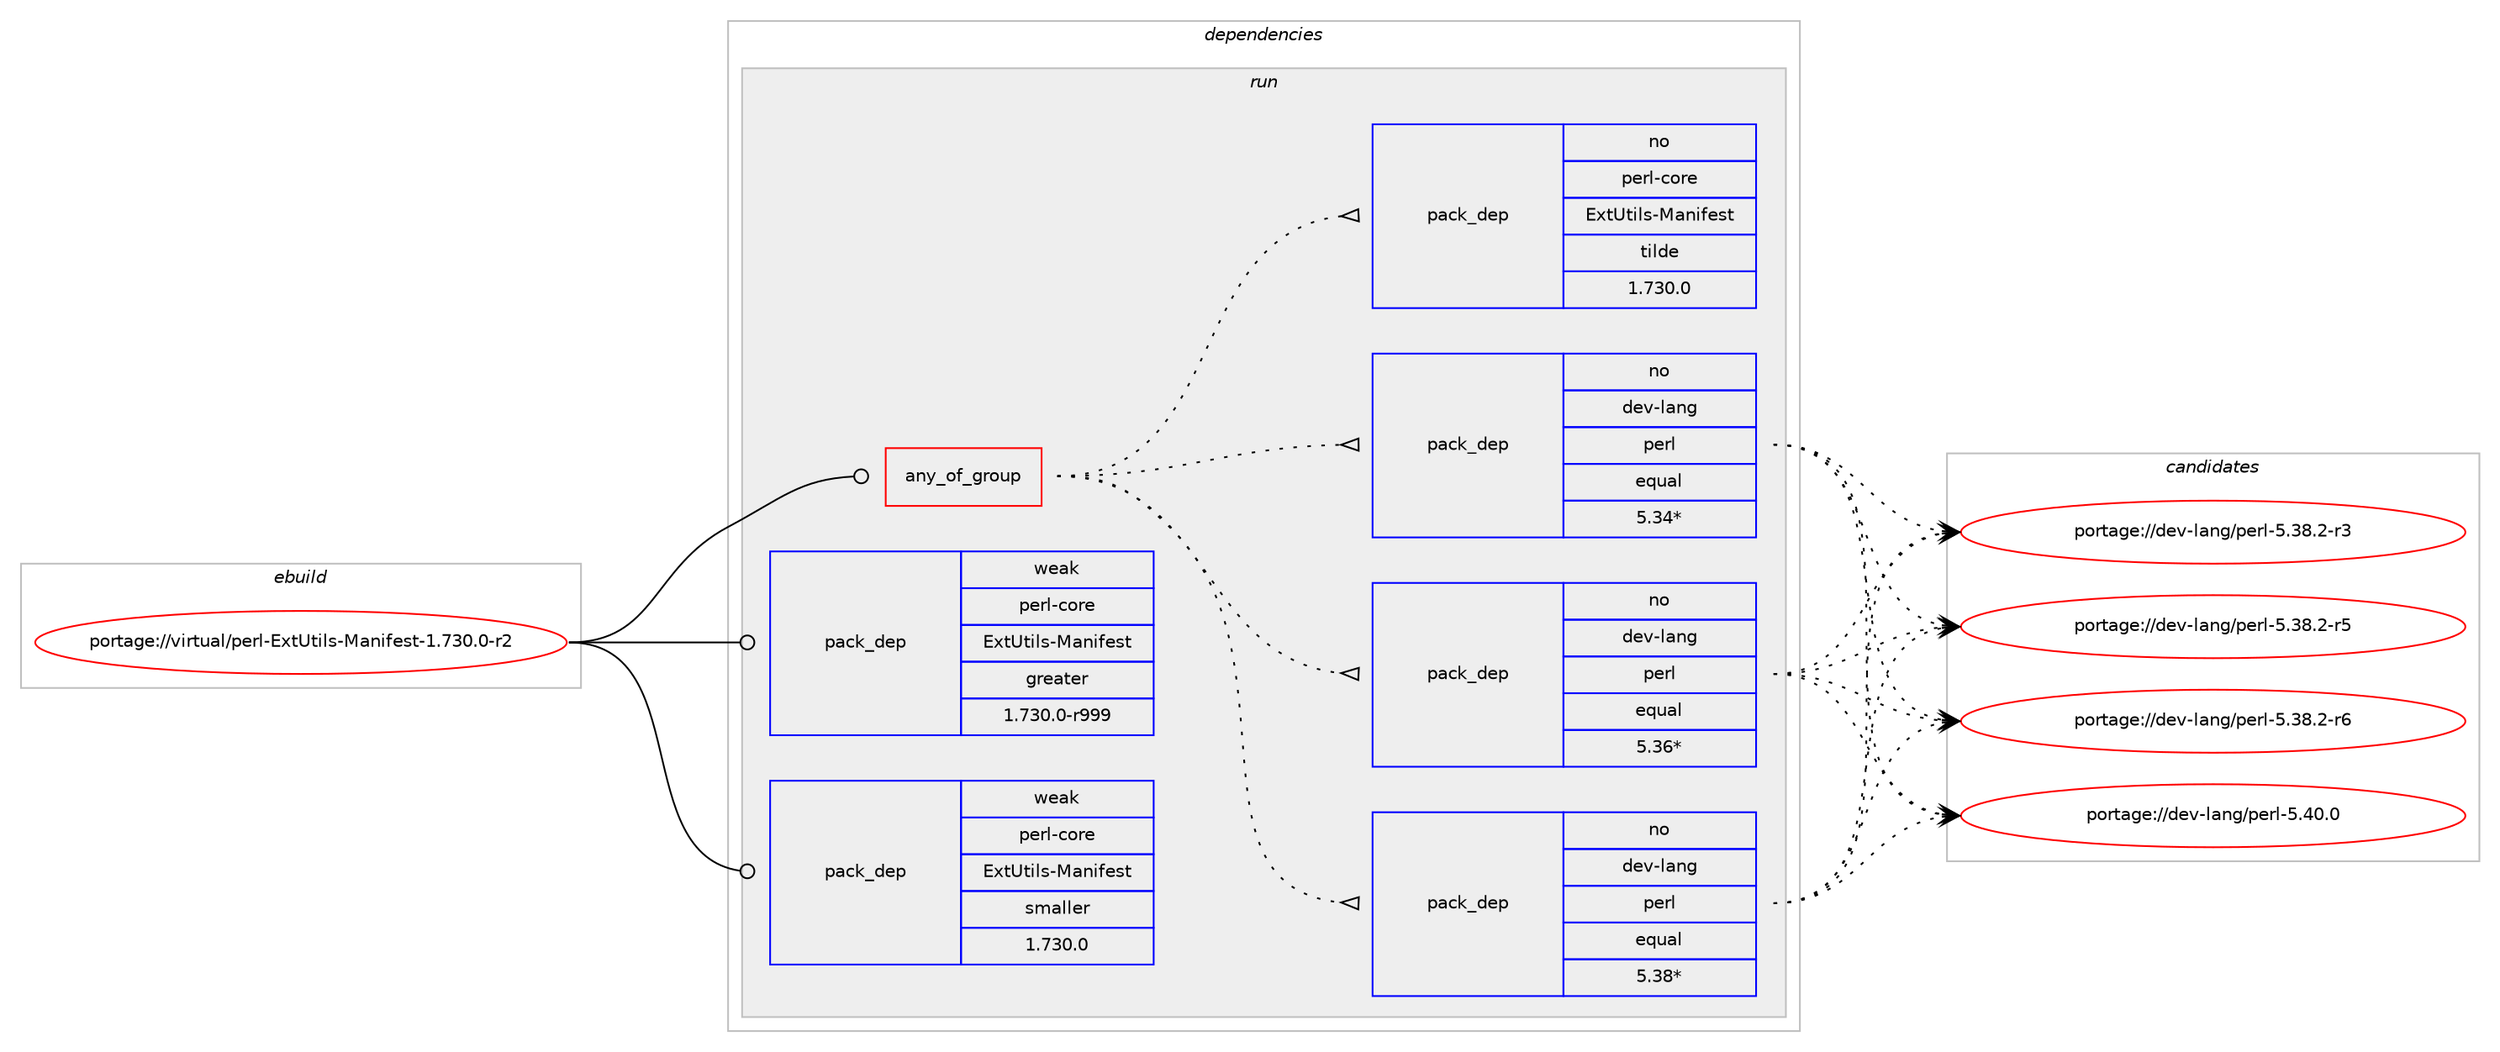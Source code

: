 digraph prolog {

# *************
# Graph options
# *************

newrank=true;
concentrate=true;
compound=true;
graph [rankdir=LR,fontname=Helvetica,fontsize=10,ranksep=1.5];#, ranksep=2.5, nodesep=0.2];
edge  [arrowhead=vee];
node  [fontname=Helvetica,fontsize=10];

# **********
# The ebuild
# **********

subgraph cluster_leftcol {
color=gray;
rank=same;
label=<<i>ebuild</i>>;
id [label="portage://virtual/perl-ExtUtils-Manifest-1.730.0-r2", color=red, width=4, href="../virtual/perl-ExtUtils-Manifest-1.730.0-r2.svg"];
}

# ****************
# The dependencies
# ****************

subgraph cluster_midcol {
color=gray;
label=<<i>dependencies</i>>;
subgraph cluster_compile {
fillcolor="#eeeeee";
style=filled;
label=<<i>compile</i>>;
}
subgraph cluster_compileandrun {
fillcolor="#eeeeee";
style=filled;
label=<<i>compile and run</i>>;
}
subgraph cluster_run {
fillcolor="#eeeeee";
style=filled;
label=<<i>run</i>>;
subgraph any31 {
dependency2252 [label=<<TABLE BORDER="0" CELLBORDER="1" CELLSPACING="0" CELLPADDING="4"><TR><TD CELLPADDING="10">any_of_group</TD></TR></TABLE>>, shape=none, color=red];subgraph pack1339 {
dependency2253 [label=<<TABLE BORDER="0" CELLBORDER="1" CELLSPACING="0" CELLPADDING="4" WIDTH="220"><TR><TD ROWSPAN="6" CELLPADDING="30">pack_dep</TD></TR><TR><TD WIDTH="110">no</TD></TR><TR><TD>dev-lang</TD></TR><TR><TD>perl</TD></TR><TR><TD>equal</TD></TR><TR><TD>5.38*</TD></TR></TABLE>>, shape=none, color=blue];
}
dependency2252:e -> dependency2253:w [weight=20,style="dotted",arrowhead="oinv"];
subgraph pack1340 {
dependency2254 [label=<<TABLE BORDER="0" CELLBORDER="1" CELLSPACING="0" CELLPADDING="4" WIDTH="220"><TR><TD ROWSPAN="6" CELLPADDING="30">pack_dep</TD></TR><TR><TD WIDTH="110">no</TD></TR><TR><TD>dev-lang</TD></TR><TR><TD>perl</TD></TR><TR><TD>equal</TD></TR><TR><TD>5.36*</TD></TR></TABLE>>, shape=none, color=blue];
}
dependency2252:e -> dependency2254:w [weight=20,style="dotted",arrowhead="oinv"];
subgraph pack1341 {
dependency2255 [label=<<TABLE BORDER="0" CELLBORDER="1" CELLSPACING="0" CELLPADDING="4" WIDTH="220"><TR><TD ROWSPAN="6" CELLPADDING="30">pack_dep</TD></TR><TR><TD WIDTH="110">no</TD></TR><TR><TD>dev-lang</TD></TR><TR><TD>perl</TD></TR><TR><TD>equal</TD></TR><TR><TD>5.34*</TD></TR></TABLE>>, shape=none, color=blue];
}
dependency2252:e -> dependency2255:w [weight=20,style="dotted",arrowhead="oinv"];
subgraph pack1342 {
dependency2256 [label=<<TABLE BORDER="0" CELLBORDER="1" CELLSPACING="0" CELLPADDING="4" WIDTH="220"><TR><TD ROWSPAN="6" CELLPADDING="30">pack_dep</TD></TR><TR><TD WIDTH="110">no</TD></TR><TR><TD>perl-core</TD></TR><TR><TD>ExtUtils-Manifest</TD></TR><TR><TD>tilde</TD></TR><TR><TD>1.730.0</TD></TR></TABLE>>, shape=none, color=blue];
}
dependency2252:e -> dependency2256:w [weight=20,style="dotted",arrowhead="oinv"];
}
id:e -> dependency2252:w [weight=20,style="solid",arrowhead="odot"];
# *** BEGIN UNKNOWN DEPENDENCY TYPE (TODO) ***
# id -> package_dependency(portage://virtual/perl-ExtUtils-Manifest-1.730.0-r2,run,no,dev-lang,perl,none,[,,],any_same_slot,[])
# *** END UNKNOWN DEPENDENCY TYPE (TODO) ***

subgraph pack1343 {
dependency2257 [label=<<TABLE BORDER="0" CELLBORDER="1" CELLSPACING="0" CELLPADDING="4" WIDTH="220"><TR><TD ROWSPAN="6" CELLPADDING="30">pack_dep</TD></TR><TR><TD WIDTH="110">weak</TD></TR><TR><TD>perl-core</TD></TR><TR><TD>ExtUtils-Manifest</TD></TR><TR><TD>greater</TD></TR><TR><TD>1.730.0-r999</TD></TR></TABLE>>, shape=none, color=blue];
}
id:e -> dependency2257:w [weight=20,style="solid",arrowhead="odot"];
subgraph pack1344 {
dependency2258 [label=<<TABLE BORDER="0" CELLBORDER="1" CELLSPACING="0" CELLPADDING="4" WIDTH="220"><TR><TD ROWSPAN="6" CELLPADDING="30">pack_dep</TD></TR><TR><TD WIDTH="110">weak</TD></TR><TR><TD>perl-core</TD></TR><TR><TD>ExtUtils-Manifest</TD></TR><TR><TD>smaller</TD></TR><TR><TD>1.730.0</TD></TR></TABLE>>, shape=none, color=blue];
}
id:e -> dependency2258:w [weight=20,style="solid",arrowhead="odot"];
}
}

# **************
# The candidates
# **************

subgraph cluster_choices {
rank=same;
color=gray;
label=<<i>candidates</i>>;

subgraph choice1339 {
color=black;
nodesep=1;
choice100101118451089711010347112101114108455346515646504511451 [label="portage://dev-lang/perl-5.38.2-r3", color=red, width=4,href="../dev-lang/perl-5.38.2-r3.svg"];
choice100101118451089711010347112101114108455346515646504511453 [label="portage://dev-lang/perl-5.38.2-r5", color=red, width=4,href="../dev-lang/perl-5.38.2-r5.svg"];
choice100101118451089711010347112101114108455346515646504511454 [label="portage://dev-lang/perl-5.38.2-r6", color=red, width=4,href="../dev-lang/perl-5.38.2-r6.svg"];
choice10010111845108971101034711210111410845534652484648 [label="portage://dev-lang/perl-5.40.0", color=red, width=4,href="../dev-lang/perl-5.40.0.svg"];
dependency2253:e -> choice100101118451089711010347112101114108455346515646504511451:w [style=dotted,weight="100"];
dependency2253:e -> choice100101118451089711010347112101114108455346515646504511453:w [style=dotted,weight="100"];
dependency2253:e -> choice100101118451089711010347112101114108455346515646504511454:w [style=dotted,weight="100"];
dependency2253:e -> choice10010111845108971101034711210111410845534652484648:w [style=dotted,weight="100"];
}
subgraph choice1340 {
color=black;
nodesep=1;
choice100101118451089711010347112101114108455346515646504511451 [label="portage://dev-lang/perl-5.38.2-r3", color=red, width=4,href="../dev-lang/perl-5.38.2-r3.svg"];
choice100101118451089711010347112101114108455346515646504511453 [label="portage://dev-lang/perl-5.38.2-r5", color=red, width=4,href="../dev-lang/perl-5.38.2-r5.svg"];
choice100101118451089711010347112101114108455346515646504511454 [label="portage://dev-lang/perl-5.38.2-r6", color=red, width=4,href="../dev-lang/perl-5.38.2-r6.svg"];
choice10010111845108971101034711210111410845534652484648 [label="portage://dev-lang/perl-5.40.0", color=red, width=4,href="../dev-lang/perl-5.40.0.svg"];
dependency2254:e -> choice100101118451089711010347112101114108455346515646504511451:w [style=dotted,weight="100"];
dependency2254:e -> choice100101118451089711010347112101114108455346515646504511453:w [style=dotted,weight="100"];
dependency2254:e -> choice100101118451089711010347112101114108455346515646504511454:w [style=dotted,weight="100"];
dependency2254:e -> choice10010111845108971101034711210111410845534652484648:w [style=dotted,weight="100"];
}
subgraph choice1341 {
color=black;
nodesep=1;
choice100101118451089711010347112101114108455346515646504511451 [label="portage://dev-lang/perl-5.38.2-r3", color=red, width=4,href="../dev-lang/perl-5.38.2-r3.svg"];
choice100101118451089711010347112101114108455346515646504511453 [label="portage://dev-lang/perl-5.38.2-r5", color=red, width=4,href="../dev-lang/perl-5.38.2-r5.svg"];
choice100101118451089711010347112101114108455346515646504511454 [label="portage://dev-lang/perl-5.38.2-r6", color=red, width=4,href="../dev-lang/perl-5.38.2-r6.svg"];
choice10010111845108971101034711210111410845534652484648 [label="portage://dev-lang/perl-5.40.0", color=red, width=4,href="../dev-lang/perl-5.40.0.svg"];
dependency2255:e -> choice100101118451089711010347112101114108455346515646504511451:w [style=dotted,weight="100"];
dependency2255:e -> choice100101118451089711010347112101114108455346515646504511453:w [style=dotted,weight="100"];
dependency2255:e -> choice100101118451089711010347112101114108455346515646504511454:w [style=dotted,weight="100"];
dependency2255:e -> choice10010111845108971101034711210111410845534652484648:w [style=dotted,weight="100"];
}
subgraph choice1342 {
color=black;
nodesep=1;
}
subgraph choice1343 {
color=black;
nodesep=1;
}
subgraph choice1344 {
color=black;
nodesep=1;
}
}

}
